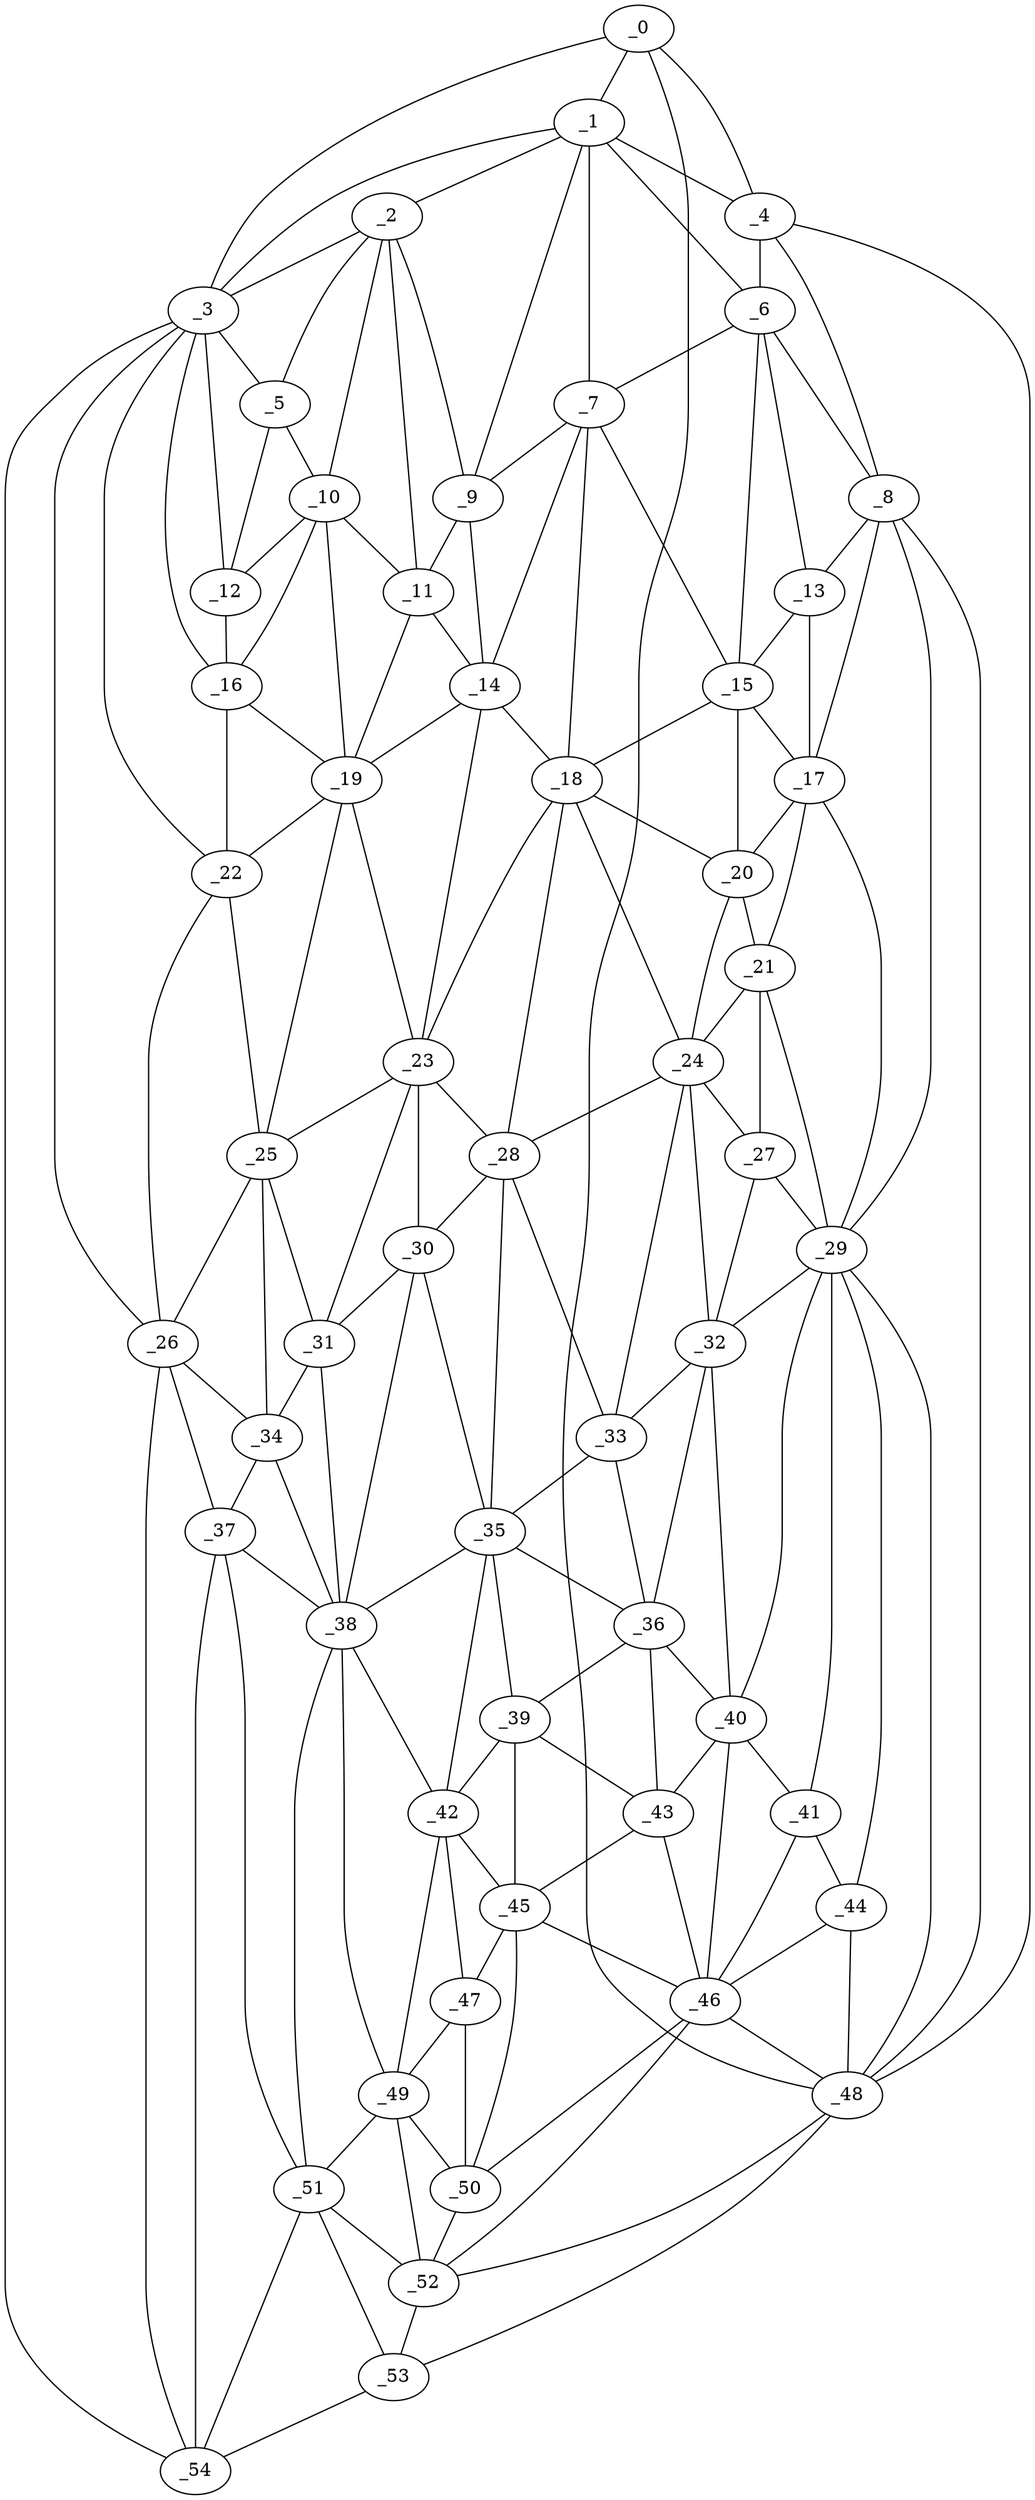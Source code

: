graph "obj1__85.gxl" {
	_0	 [x=5,
		y=27];
	_1	 [x=14,
		y=53];
	_0 -- _1	 [valence=1];
	_3	 [x=18,
		y=104];
	_0 -- _3	 [valence=1];
	_4	 [x=20,
		y=27];
	_0 -- _4	 [valence=2];
	_48	 [x=99,
		y=24];
	_0 -- _48	 [valence=1];
	_2	 [x=17,
		y=64];
	_1 -- _2	 [valence=2];
	_1 -- _3	 [valence=1];
	_1 -- _4	 [valence=2];
	_6	 [x=30,
		y=41];
	_1 -- _6	 [valence=1];
	_7	 [x=30,
		y=48];
	_1 -- _7	 [valence=1];
	_9	 [x=32,
		y=60];
	_1 -- _9	 [valence=1];
	_2 -- _3	 [valence=2];
	_5	 [x=21,
		y=83];
	_2 -- _5	 [valence=2];
	_2 -- _9	 [valence=2];
	_10	 [x=33,
		y=75];
	_2 -- _10	 [valence=2];
	_11	 [x=34,
		y=68];
	_2 -- _11	 [valence=2];
	_3 -- _5	 [valence=2];
	_12	 [x=35,
		y=86];
	_3 -- _12	 [valence=1];
	_16	 [x=44,
		y=86];
	_3 -- _16	 [valence=2];
	_22	 [x=59,
		y=86];
	_3 -- _22	 [valence=2];
	_26	 [x=63,
		y=86];
	_3 -- _26	 [valence=1];
	_54	 [x=125,
		y=101];
	_3 -- _54	 [valence=1];
	_4 -- _6	 [valence=2];
	_8	 [x=32,
		y=27];
	_4 -- _8	 [valence=2];
	_4 -- _48	 [valence=1];
	_5 -- _10	 [valence=2];
	_5 -- _12	 [valence=2];
	_6 -- _7	 [valence=1];
	_6 -- _8	 [valence=1];
	_13	 [x=42,
		y=31];
	_6 -- _13	 [valence=1];
	_15	 [x=44,
		y=39];
	_6 -- _15	 [valence=2];
	_7 -- _9	 [valence=2];
	_14	 [x=43,
		y=61];
	_7 -- _14	 [valence=1];
	_7 -- _15	 [valence=2];
	_18	 [x=48,
		y=50];
	_7 -- _18	 [valence=1];
	_8 -- _13	 [valence=1];
	_17	 [x=47,
		y=31];
	_8 -- _17	 [valence=2];
	_29	 [x=68,
		y=28];
	_8 -- _29	 [valence=2];
	_8 -- _48	 [valence=2];
	_9 -- _11	 [valence=2];
	_9 -- _14	 [valence=2];
	_10 -- _11	 [valence=2];
	_10 -- _12	 [valence=1];
	_10 -- _16	 [valence=1];
	_19	 [x=49,
		y=73];
	_10 -- _19	 [valence=2];
	_11 -- _14	 [valence=1];
	_11 -- _19	 [valence=2];
	_12 -- _16	 [valence=2];
	_13 -- _15	 [valence=2];
	_13 -- _17	 [valence=2];
	_14 -- _18	 [valence=2];
	_14 -- _19	 [valence=2];
	_23	 [x=60,
		y=63];
	_14 -- _23	 [valence=2];
	_15 -- _17	 [valence=2];
	_15 -- _18	 [valence=2];
	_20	 [x=51,
		y=34];
	_15 -- _20	 [valence=2];
	_16 -- _19	 [valence=2];
	_16 -- _22	 [valence=2];
	_17 -- _20	 [valence=2];
	_21	 [x=59,
		y=32];
	_17 -- _21	 [valence=1];
	_17 -- _29	 [valence=1];
	_18 -- _20	 [valence=2];
	_18 -- _23	 [valence=1];
	_24	 [x=61,
		y=40];
	_18 -- _24	 [valence=1];
	_28	 [x=67,
		y=51];
	_18 -- _28	 [valence=2];
	_19 -- _22	 [valence=2];
	_19 -- _23	 [valence=1];
	_25	 [x=63,
		y=73];
	_19 -- _25	 [valence=2];
	_20 -- _21	 [valence=2];
	_20 -- _24	 [valence=1];
	_21 -- _24	 [valence=1];
	_27	 [x=65,
		y=31];
	_21 -- _27	 [valence=2];
	_21 -- _29	 [valence=1];
	_22 -- _25	 [valence=2];
	_22 -- _26	 [valence=1];
	_23 -- _25	 [valence=2];
	_23 -- _28	 [valence=2];
	_30	 [x=68,
		y=63];
	_23 -- _30	 [valence=1];
	_31	 [x=69,
		y=68];
	_23 -- _31	 [valence=2];
	_24 -- _27	 [valence=2];
	_24 -- _28	 [valence=1];
	_32	 [x=71,
		y=36];
	_24 -- _32	 [valence=2];
	_33	 [x=74,
		y=45];
	_24 -- _33	 [valence=1];
	_25 -- _26	 [valence=1];
	_25 -- _31	 [valence=1];
	_34	 [x=76,
		y=84];
	_25 -- _34	 [valence=2];
	_26 -- _34	 [valence=1];
	_37	 [x=82,
		y=85];
	_26 -- _37	 [valence=2];
	_26 -- _54	 [valence=2];
	_27 -- _29	 [valence=1];
	_27 -- _32	 [valence=1];
	_28 -- _30	 [valence=2];
	_28 -- _33	 [valence=2];
	_35	 [x=77,
		y=52];
	_28 -- _35	 [valence=1];
	_29 -- _32	 [valence=2];
	_40	 [x=90,
		y=35];
	_29 -- _40	 [valence=1];
	_41	 [x=92,
		y=31];
	_29 -- _41	 [valence=2];
	_44	 [x=94,
		y=27];
	_29 -- _44	 [valence=1];
	_29 -- _48	 [valence=2];
	_30 -- _31	 [valence=1];
	_30 -- _35	 [valence=1];
	_38	 [x=83,
		y=65];
	_30 -- _38	 [valence=2];
	_31 -- _34	 [valence=2];
	_31 -- _38	 [valence=1];
	_32 -- _33	 [valence=2];
	_36	 [x=80,
		y=45];
	_32 -- _36	 [valence=1];
	_32 -- _40	 [valence=2];
	_33 -- _35	 [valence=2];
	_33 -- _36	 [valence=2];
	_34 -- _37	 [valence=2];
	_34 -- _38	 [valence=2];
	_35 -- _36	 [valence=2];
	_35 -- _38	 [valence=2];
	_39	 [x=89,
		y=48];
	_35 -- _39	 [valence=2];
	_42	 [x=92,
		y=56];
	_35 -- _42	 [valence=1];
	_36 -- _39	 [valence=1];
	_36 -- _40	 [valence=2];
	_43	 [x=93,
		y=42];
	_36 -- _43	 [valence=2];
	_37 -- _38	 [valence=2];
	_51	 [x=102,
		y=68];
	_37 -- _51	 [valence=2];
	_37 -- _54	 [valence=1];
	_38 -- _42	 [valence=1];
	_49	 [x=100,
		y=61];
	_38 -- _49	 [valence=2];
	_38 -- _51	 [valence=2];
	_39 -- _42	 [valence=2];
	_39 -- _43	 [valence=2];
	_45	 [x=94,
		y=48];
	_39 -- _45	 [valence=2];
	_40 -- _41	 [valence=2];
	_40 -- _43	 [valence=1];
	_46	 [x=98,
		y=41];
	_40 -- _46	 [valence=2];
	_41 -- _44	 [valence=2];
	_41 -- _46	 [valence=2];
	_42 -- _45	 [valence=1];
	_47	 [x=98,
		y=56];
	_42 -- _47	 [valence=1];
	_42 -- _49	 [valence=2];
	_43 -- _45	 [valence=2];
	_43 -- _46	 [valence=2];
	_44 -- _46	 [valence=1];
	_44 -- _48	 [valence=2];
	_45 -- _46	 [valence=1];
	_45 -- _47	 [valence=2];
	_50	 [x=101,
		y=52];
	_45 -- _50	 [valence=2];
	_46 -- _48	 [valence=2];
	_46 -- _50	 [valence=1];
	_52	 [x=109,
		y=47];
	_46 -- _52	 [valence=1];
	_47 -- _49	 [valence=2];
	_47 -- _50	 [valence=1];
	_48 -- _52	 [valence=2];
	_53	 [x=125,
		y=77];
	_48 -- _53	 [valence=1];
	_49 -- _50	 [valence=1];
	_49 -- _51	 [valence=1];
	_49 -- _52	 [valence=2];
	_50 -- _52	 [valence=2];
	_51 -- _52	 [valence=2];
	_51 -- _53	 [valence=2];
	_51 -- _54	 [valence=1];
	_52 -- _53	 [valence=1];
	_53 -- _54	 [valence=1];
}
